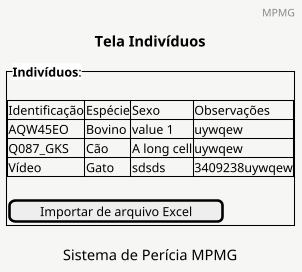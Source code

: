 @startsalt  tela_questionario
<style>
saltDiagram {
  BackgroundColor #f6f6f5
}
</style>
skinparam dpi 100
title Tela Indivíduos
header MPMG
caption Sistema de Perícia MPMG
{
    {^ **Indivíduos**:
        .
        {#
            Identificação | Espécie    | Sexo        | Observações
            AQW45EO       | Bovino     | value 1     | uywqew
            Q087_GKS      | Cão        | A long cell | uywqew
            Vídeo         | Gato       | sdsds       | 3409238uywqew
        }
        .
        [Importar de arquivo Excel]
    }
}
@endsalt
